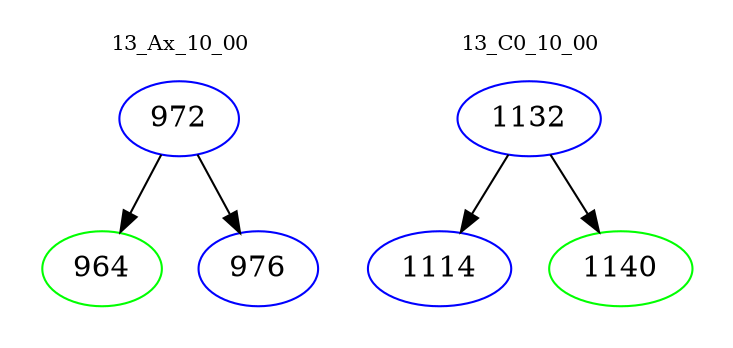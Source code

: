 digraph{
subgraph cluster_0 {
color = white
label = "13_Ax_10_00";
fontsize=10;
T0_972 [label="972", color="blue"]
T0_972 -> T0_964 [color="black"]
T0_964 [label="964", color="green"]
T0_972 -> T0_976 [color="black"]
T0_976 [label="976", color="blue"]
}
subgraph cluster_1 {
color = white
label = "13_C0_10_00";
fontsize=10;
T1_1132 [label="1132", color="blue"]
T1_1132 -> T1_1114 [color="black"]
T1_1114 [label="1114", color="blue"]
T1_1132 -> T1_1140 [color="black"]
T1_1140 [label="1140", color="green"]
}
}
